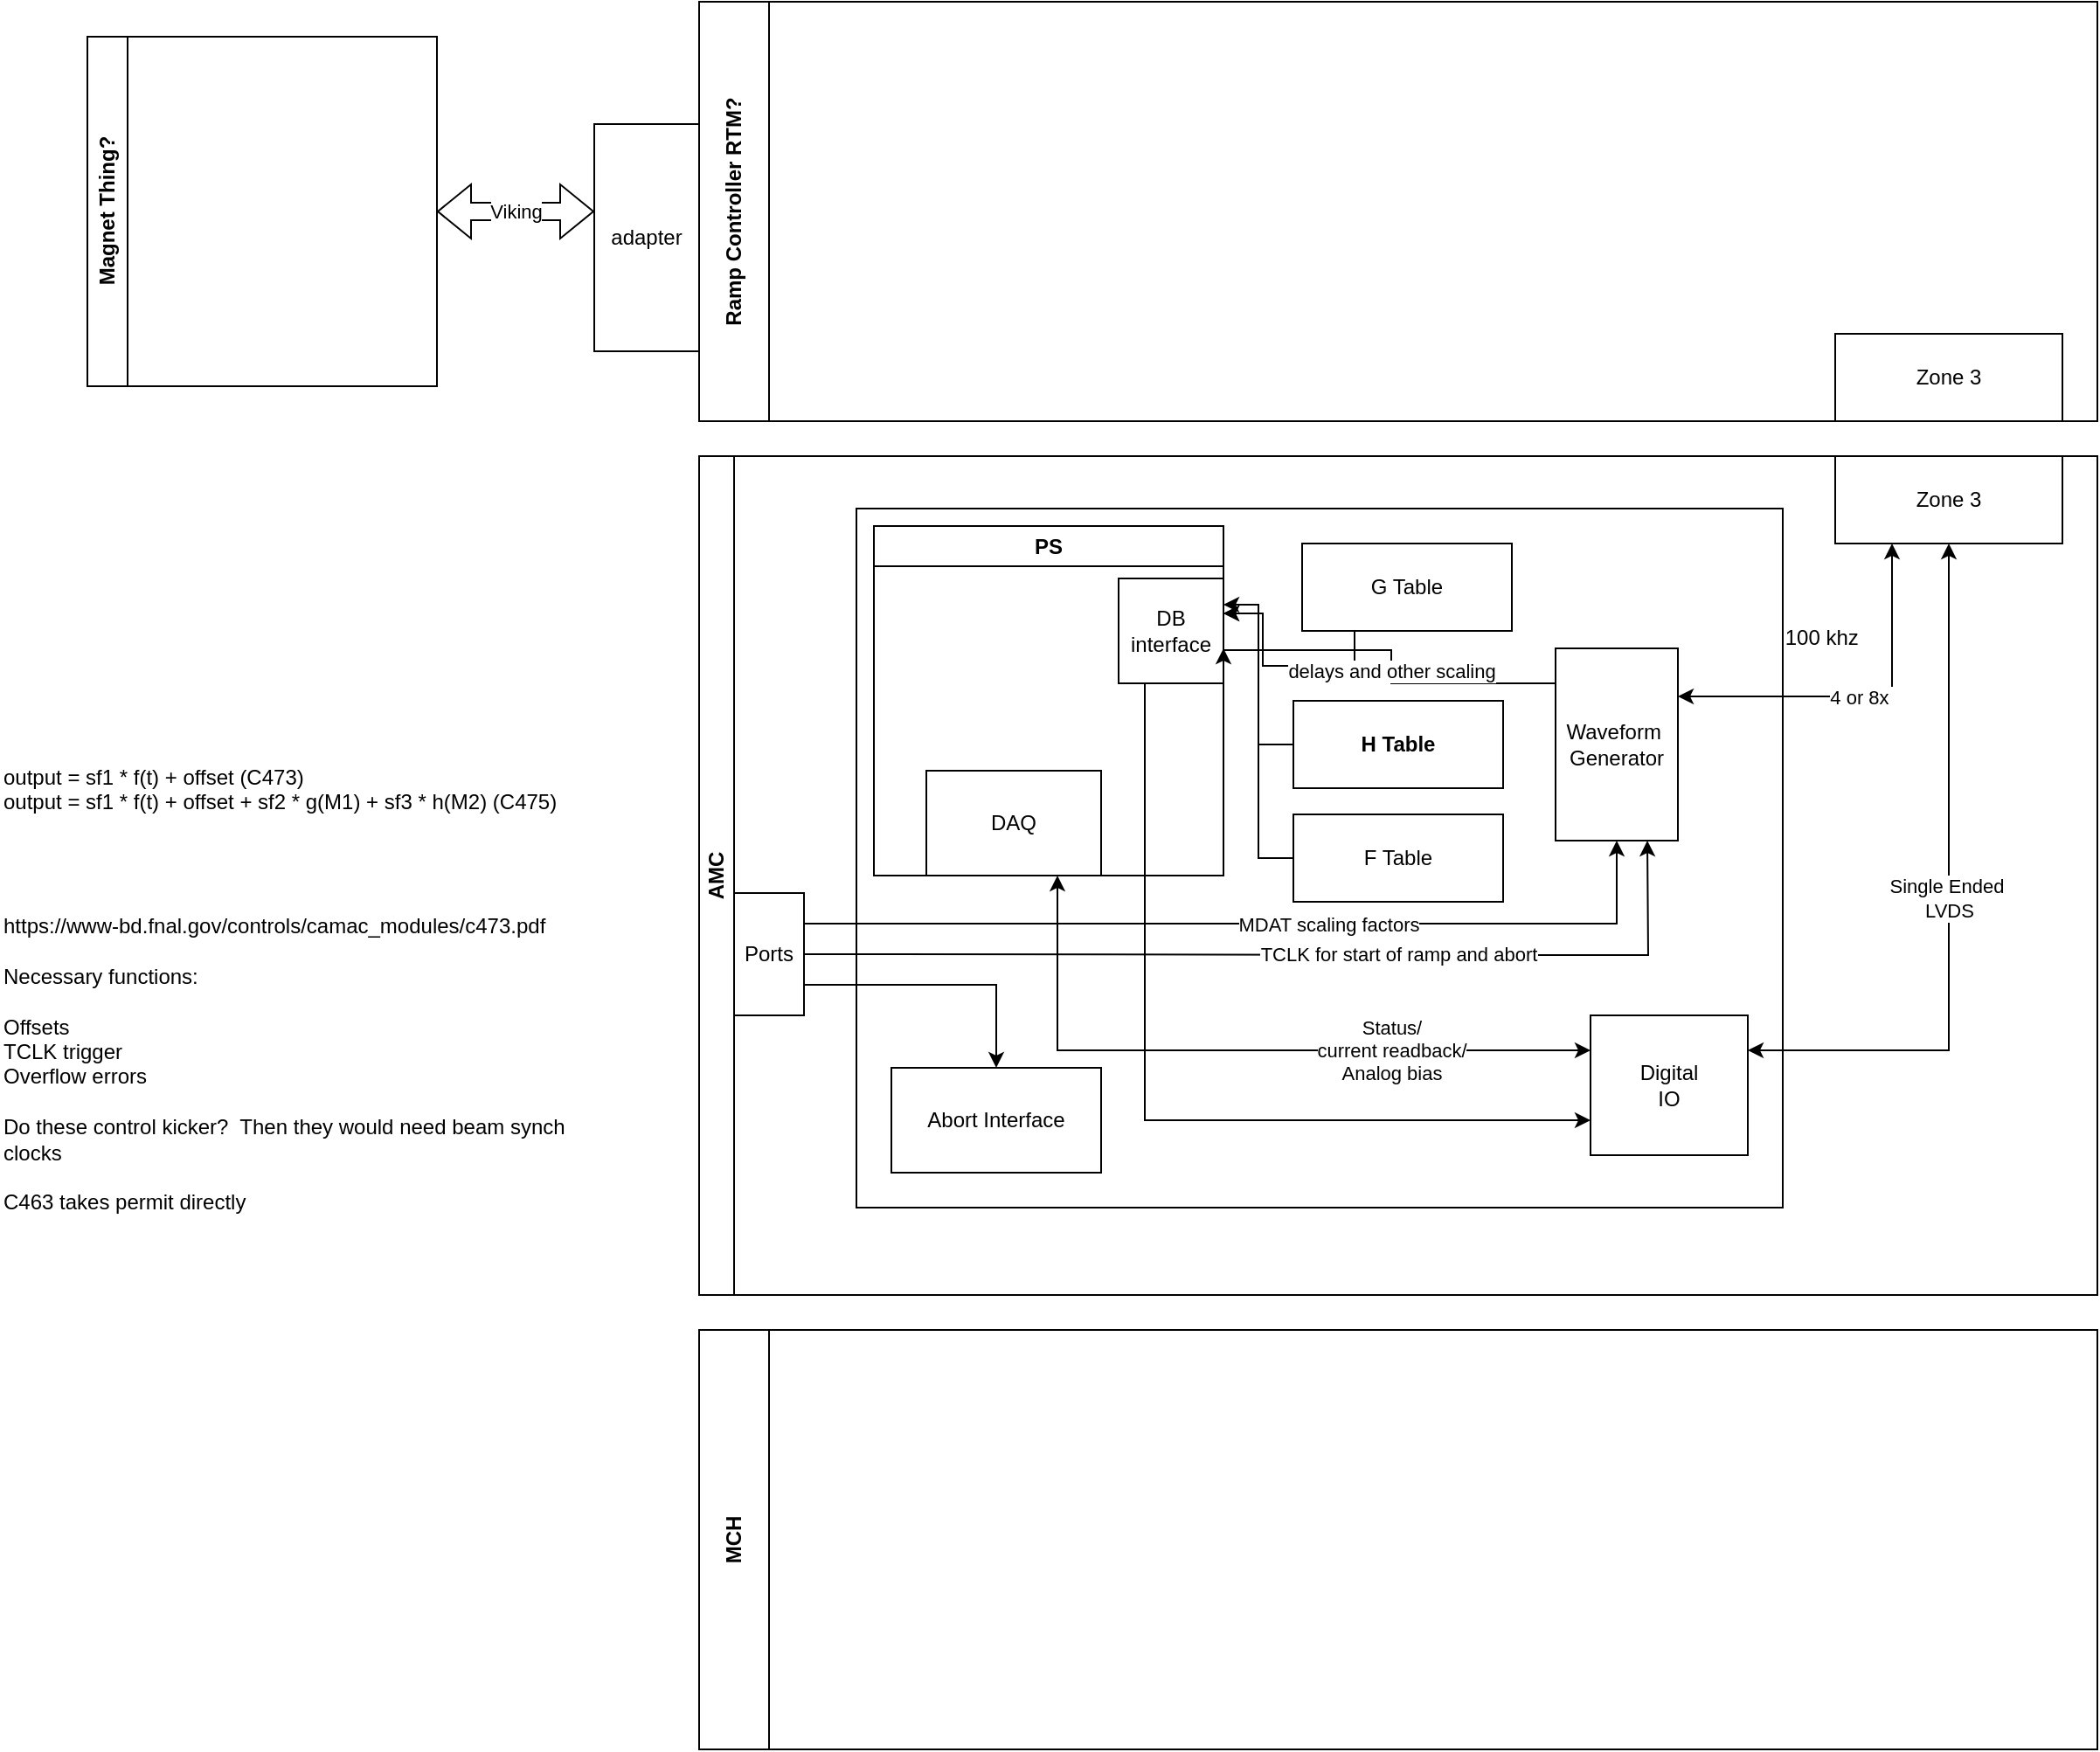 <mxfile version="23.1.1" type="github">
  <diagram name="Page-1" id="6YZ66OWvYnkXUZUU5NNv">
    <mxGraphModel dx="2952" dy="1102" grid="1" gridSize="10" guides="1" tooltips="1" connect="1" arrows="1" fold="1" page="1" pageScale="1" pageWidth="850" pageHeight="1100" math="0" shadow="0">
      <root>
        <mxCell id="0" />
        <mxCell id="1" parent="0" />
        <mxCell id="7XRd1GeePD71VBHBvDXW-1" value="AMC" style="swimlane;horizontal=0;whiteSpace=wrap;html=1;startSize=20;" vertex="1" parent="1">
          <mxGeometry x="20" y="330" width="800" height="480" as="geometry" />
        </mxCell>
        <mxCell id="7XRd1GeePD71VBHBvDXW-6" value="Zone 3" style="rounded=0;whiteSpace=wrap;html=1;" vertex="1" parent="7XRd1GeePD71VBHBvDXW-1">
          <mxGeometry x="650" width="130" height="50" as="geometry" />
        </mxCell>
        <mxCell id="7XRd1GeePD71VBHBvDXW-14" value="Ports" style="rounded=0;whiteSpace=wrap;html=1;" vertex="1" parent="7XRd1GeePD71VBHBvDXW-1">
          <mxGeometry x="20" y="250" width="40" height="70" as="geometry" />
        </mxCell>
        <mxCell id="7XRd1GeePD71VBHBvDXW-21" value="updates at 100 khz" style="text;whiteSpace=wrap;" vertex="1" parent="7XRd1GeePD71VBHBvDXW-1">
          <mxGeometry x="560" y="90" width="110" height="50" as="geometry" />
        </mxCell>
        <mxCell id="7XRd1GeePD71VBHBvDXW-2" value="Ramp Controller RTM?" style="swimlane;horizontal=0;whiteSpace=wrap;html=1;startSize=40;" vertex="1" parent="1">
          <mxGeometry x="20" y="70" width="800" height="240" as="geometry" />
        </mxCell>
        <mxCell id="7XRd1GeePD71VBHBvDXW-7" value="Zone 3" style="rounded=0;whiteSpace=wrap;html=1;" vertex="1" parent="7XRd1GeePD71VBHBvDXW-2">
          <mxGeometry x="650" y="190" width="130" height="50" as="geometry" />
        </mxCell>
        <mxCell id="7XRd1GeePD71VBHBvDXW-3" value="MCH" style="swimlane;horizontal=0;whiteSpace=wrap;html=1;startSize=40;" vertex="1" parent="1">
          <mxGeometry x="20" y="830" width="800" height="240" as="geometry" />
        </mxCell>
        <mxCell id="7XRd1GeePD71VBHBvDXW-5" value="" style="rounded=0;whiteSpace=wrap;html=1;" vertex="1" parent="1">
          <mxGeometry x="110" y="360" width="530" height="400" as="geometry" />
        </mxCell>
        <mxCell id="7XRd1GeePD71VBHBvDXW-13" style="edgeStyle=orthogonalEdgeStyle;rounded=0;orthogonalLoop=1;jettySize=auto;html=1;exitX=0.25;exitY=1;exitDx=0;exitDy=0;entryX=1;entryY=0.25;entryDx=0;entryDy=0;" edge="1" parent="1" source="7XRd1GeePD71VBHBvDXW-9" target="7XRd1GeePD71VBHBvDXW-11">
          <mxGeometry relative="1" as="geometry" />
        </mxCell>
        <mxCell id="7XRd1GeePD71VBHBvDXW-9" value="G Table" style="rounded=0;whiteSpace=wrap;html=1;" vertex="1" parent="1">
          <mxGeometry x="365" y="380" width="120" height="50" as="geometry" />
        </mxCell>
        <mxCell id="7XRd1GeePD71VBHBvDXW-11" value="PS" style="swimlane;whiteSpace=wrap;html=1;" vertex="1" parent="1">
          <mxGeometry x="120" y="370" width="200" height="200" as="geometry" />
        </mxCell>
        <mxCell id="7XRd1GeePD71VBHBvDXW-22" style="edgeStyle=orthogonalEdgeStyle;rounded=0;orthogonalLoop=1;jettySize=auto;html=1;exitX=0;exitY=0.5;exitDx=0;exitDy=0;entryX=1;entryY=0.25;entryDx=0;entryDy=0;" edge="1" parent="1" source="7XRd1GeePD71VBHBvDXW-16" target="7XRd1GeePD71VBHBvDXW-11">
          <mxGeometry relative="1" as="geometry" />
        </mxCell>
        <mxCell id="7XRd1GeePD71VBHBvDXW-16" value="H Table" style="rounded=0;whiteSpace=wrap;html=1;fontStyle=1" vertex="1" parent="1">
          <mxGeometry x="360" y="470" width="120" height="50" as="geometry" />
        </mxCell>
        <mxCell id="7XRd1GeePD71VBHBvDXW-23" style="edgeStyle=orthogonalEdgeStyle;rounded=0;orthogonalLoop=1;jettySize=auto;html=1;exitX=0;exitY=0.5;exitDx=0;exitDy=0;entryX=1;entryY=0.25;entryDx=0;entryDy=0;" edge="1" parent="1" source="7XRd1GeePD71VBHBvDXW-17" target="7XRd1GeePD71VBHBvDXW-18">
          <mxGeometry relative="1" as="geometry" />
        </mxCell>
        <mxCell id="7XRd1GeePD71VBHBvDXW-17" value="F Table" style="rounded=0;whiteSpace=wrap;html=1;" vertex="1" parent="1">
          <mxGeometry x="360" y="535" width="120" height="50" as="geometry" />
        </mxCell>
        <mxCell id="7XRd1GeePD71VBHBvDXW-38" style="edgeStyle=orthogonalEdgeStyle;rounded=0;orthogonalLoop=1;jettySize=auto;html=1;exitX=0.25;exitY=1;exitDx=0;exitDy=0;entryX=0;entryY=0.75;entryDx=0;entryDy=0;" edge="1" parent="1" source="7XRd1GeePD71VBHBvDXW-18" target="7XRd1GeePD71VBHBvDXW-33">
          <mxGeometry relative="1" as="geometry" />
        </mxCell>
        <mxCell id="7XRd1GeePD71VBHBvDXW-18" value="DB interface" style="rounded=0;whiteSpace=wrap;html=1;" vertex="1" parent="1">
          <mxGeometry x="260" y="400" width="60" height="60" as="geometry" />
        </mxCell>
        <mxCell id="7XRd1GeePD71VBHBvDXW-27" value="delays and other scaling" style="edgeStyle=orthogonalEdgeStyle;rounded=0;orthogonalLoop=1;jettySize=auto;html=1;exitX=0;exitY=0.25;exitDx=0;exitDy=0;" edge="1" parent="1" source="7XRd1GeePD71VBHBvDXW-19">
          <mxGeometry x="-0.004" relative="1" as="geometry">
            <mxPoint x="320" y="440" as="targetPoint" />
            <Array as="points">
              <mxPoint x="510" y="460" />
              <mxPoint x="416" y="460" />
              <mxPoint x="416" y="441" />
              <mxPoint x="320" y="441" />
            </Array>
            <mxPoint as="offset" />
          </mxGeometry>
        </mxCell>
        <mxCell id="7XRd1GeePD71VBHBvDXW-19" value="Waveform&amp;nbsp;&lt;br&gt;Generator" style="rounded=0;whiteSpace=wrap;html=1;" vertex="1" parent="1">
          <mxGeometry x="510" y="440" width="70" height="110" as="geometry" />
        </mxCell>
        <mxCell id="7XRd1GeePD71VBHBvDXW-20" value="output = sf1 * f(t) + offset (C473)&#xa;output = sf1 * f(t) + offset + sf2 * g(M1) + sf3 * h(M2) (C475)" style="text;whiteSpace=wrap;" vertex="1" parent="1">
          <mxGeometry x="-380" y="500" width="350" height="50" as="geometry" />
        </mxCell>
        <mxCell id="7XRd1GeePD71VBHBvDXW-8" value="4 or 8x&amp;nbsp;" style="edgeStyle=orthogonalEdgeStyle;rounded=0;orthogonalLoop=1;jettySize=auto;html=1;exitX=1;exitY=0.25;exitDx=0;exitDy=0;entryX=0.25;entryY=1;entryDx=0;entryDy=0;startArrow=classic;startFill=1;" edge="1" parent="1" source="7XRd1GeePD71VBHBvDXW-19" target="7XRd1GeePD71VBHBvDXW-6">
          <mxGeometry relative="1" as="geometry" />
        </mxCell>
        <mxCell id="7XRd1GeePD71VBHBvDXW-24" value="MDAT scaling factors" style="edgeStyle=orthogonalEdgeStyle;rounded=0;orthogonalLoop=1;jettySize=auto;html=1;exitX=1;exitY=0.25;exitDx=0;exitDy=0;entryX=0.5;entryY=1;entryDx=0;entryDy=0;" edge="1" parent="1" source="7XRd1GeePD71VBHBvDXW-14" target="7XRd1GeePD71VBHBvDXW-19">
          <mxGeometry x="0.171" relative="1" as="geometry">
            <mxPoint as="offset" />
          </mxGeometry>
        </mxCell>
        <UserObject label="https://www-bd.fnal.gov/controls/camac_modules/c473.pdf&#xa;&#xa;Necessary functions: &#xa;&#xa;Offsets&#xa;TCLK trigger&#xa;Overflow errors&#xa;&#xa;Do these control kicker?  Then they would need beam synch clocks&#xa;&#xa;C463 takes permit directly&#xa;&#xa;&#xa;" link="https://www-bd.fnal.gov/controls/camac_modules/c473.pdf" id="7XRd1GeePD71VBHBvDXW-25">
          <mxCell style="text;whiteSpace=wrap;" vertex="1" parent="1">
            <mxGeometry x="-380" y="585" width="350" height="50" as="geometry" />
          </mxCell>
        </UserObject>
        <mxCell id="7XRd1GeePD71VBHBvDXW-26" value="TCLK for start of ramp and abort" style="edgeStyle=orthogonalEdgeStyle;rounded=0;orthogonalLoop=1;jettySize=auto;html=1;exitX=1;exitY=0.5;exitDx=0;exitDy=0;entryX=0.75;entryY=1;entryDx=0;entryDy=0;" edge="1" parent="1">
          <mxGeometry x="0.24" relative="1" as="geometry">
            <mxPoint x="80" y="615.0" as="sourcePoint" />
            <mxPoint x="562.5" y="550" as="targetPoint" />
            <mxPoint as="offset" />
          </mxGeometry>
        </mxCell>
        <mxCell id="7XRd1GeePD71VBHBvDXW-28" value="Magnet Thing?" style="swimlane;horizontal=0;whiteSpace=wrap;html=1;" vertex="1" parent="1">
          <mxGeometry x="-330" y="90" width="200" height="200" as="geometry" />
        </mxCell>
        <mxCell id="7XRd1GeePD71VBHBvDXW-30" value="Viking" style="shape=flexArrow;endArrow=classic;startArrow=classic;html=1;rounded=0;" edge="1" parent="1">
          <mxGeometry width="100" height="100" relative="1" as="geometry">
            <mxPoint x="-130" y="190" as="sourcePoint" />
            <mxPoint x="-40" y="190" as="targetPoint" />
          </mxGeometry>
        </mxCell>
        <mxCell id="7XRd1GeePD71VBHBvDXW-32" value="adapter" style="rounded=0;whiteSpace=wrap;html=1;" vertex="1" parent="1">
          <mxGeometry x="-40" y="140" width="60" height="130" as="geometry" />
        </mxCell>
        <mxCell id="7XRd1GeePD71VBHBvDXW-36" value="Status/&lt;br&gt;current readback/&lt;br&gt;Analog bias" style="edgeStyle=orthogonalEdgeStyle;rounded=0;orthogonalLoop=1;jettySize=auto;html=1;exitX=0;exitY=0.25;exitDx=0;exitDy=0;entryX=0.75;entryY=1;entryDx=0;entryDy=0;startArrow=classic;startFill=1;" edge="1" parent="1" source="7XRd1GeePD71VBHBvDXW-33" target="7XRd1GeePD71VBHBvDXW-37">
          <mxGeometry x="-0.435" relative="1" as="geometry">
            <mxPoint as="offset" />
          </mxGeometry>
        </mxCell>
        <mxCell id="7XRd1GeePD71VBHBvDXW-33" value="Digital&lt;br&gt;IO" style="rounded=0;whiteSpace=wrap;html=1;" vertex="1" parent="1">
          <mxGeometry x="530" y="650" width="90" height="80" as="geometry" />
        </mxCell>
        <mxCell id="7XRd1GeePD71VBHBvDXW-34" value="Single Ended&amp;nbsp;&lt;br&gt;LVDS" style="edgeStyle=orthogonalEdgeStyle;rounded=0;orthogonalLoop=1;jettySize=auto;html=1;exitX=0.5;exitY=1;exitDx=0;exitDy=0;entryX=1;entryY=0.25;entryDx=0;entryDy=0;startArrow=classic;startFill=1;" edge="1" parent="1" source="7XRd1GeePD71VBHBvDXW-6" target="7XRd1GeePD71VBHBvDXW-33">
          <mxGeometry relative="1" as="geometry" />
        </mxCell>
        <mxCell id="7XRd1GeePD71VBHBvDXW-37" value="DAQ" style="rounded=0;whiteSpace=wrap;html=1;" vertex="1" parent="1">
          <mxGeometry x="150" y="510" width="100" height="60" as="geometry" />
        </mxCell>
        <mxCell id="7XRd1GeePD71VBHBvDXW-40" value="Abort Interface" style="rounded=0;whiteSpace=wrap;html=1;" vertex="1" parent="1">
          <mxGeometry x="130" y="680" width="120" height="60" as="geometry" />
        </mxCell>
        <mxCell id="7XRd1GeePD71VBHBvDXW-41" style="edgeStyle=orthogonalEdgeStyle;rounded=0;orthogonalLoop=1;jettySize=auto;html=1;exitX=1;exitY=0.75;exitDx=0;exitDy=0;entryX=0.5;entryY=0;entryDx=0;entryDy=0;" edge="1" parent="1" source="7XRd1GeePD71VBHBvDXW-14" target="7XRd1GeePD71VBHBvDXW-40">
          <mxGeometry relative="1" as="geometry" />
        </mxCell>
      </root>
    </mxGraphModel>
  </diagram>
</mxfile>
